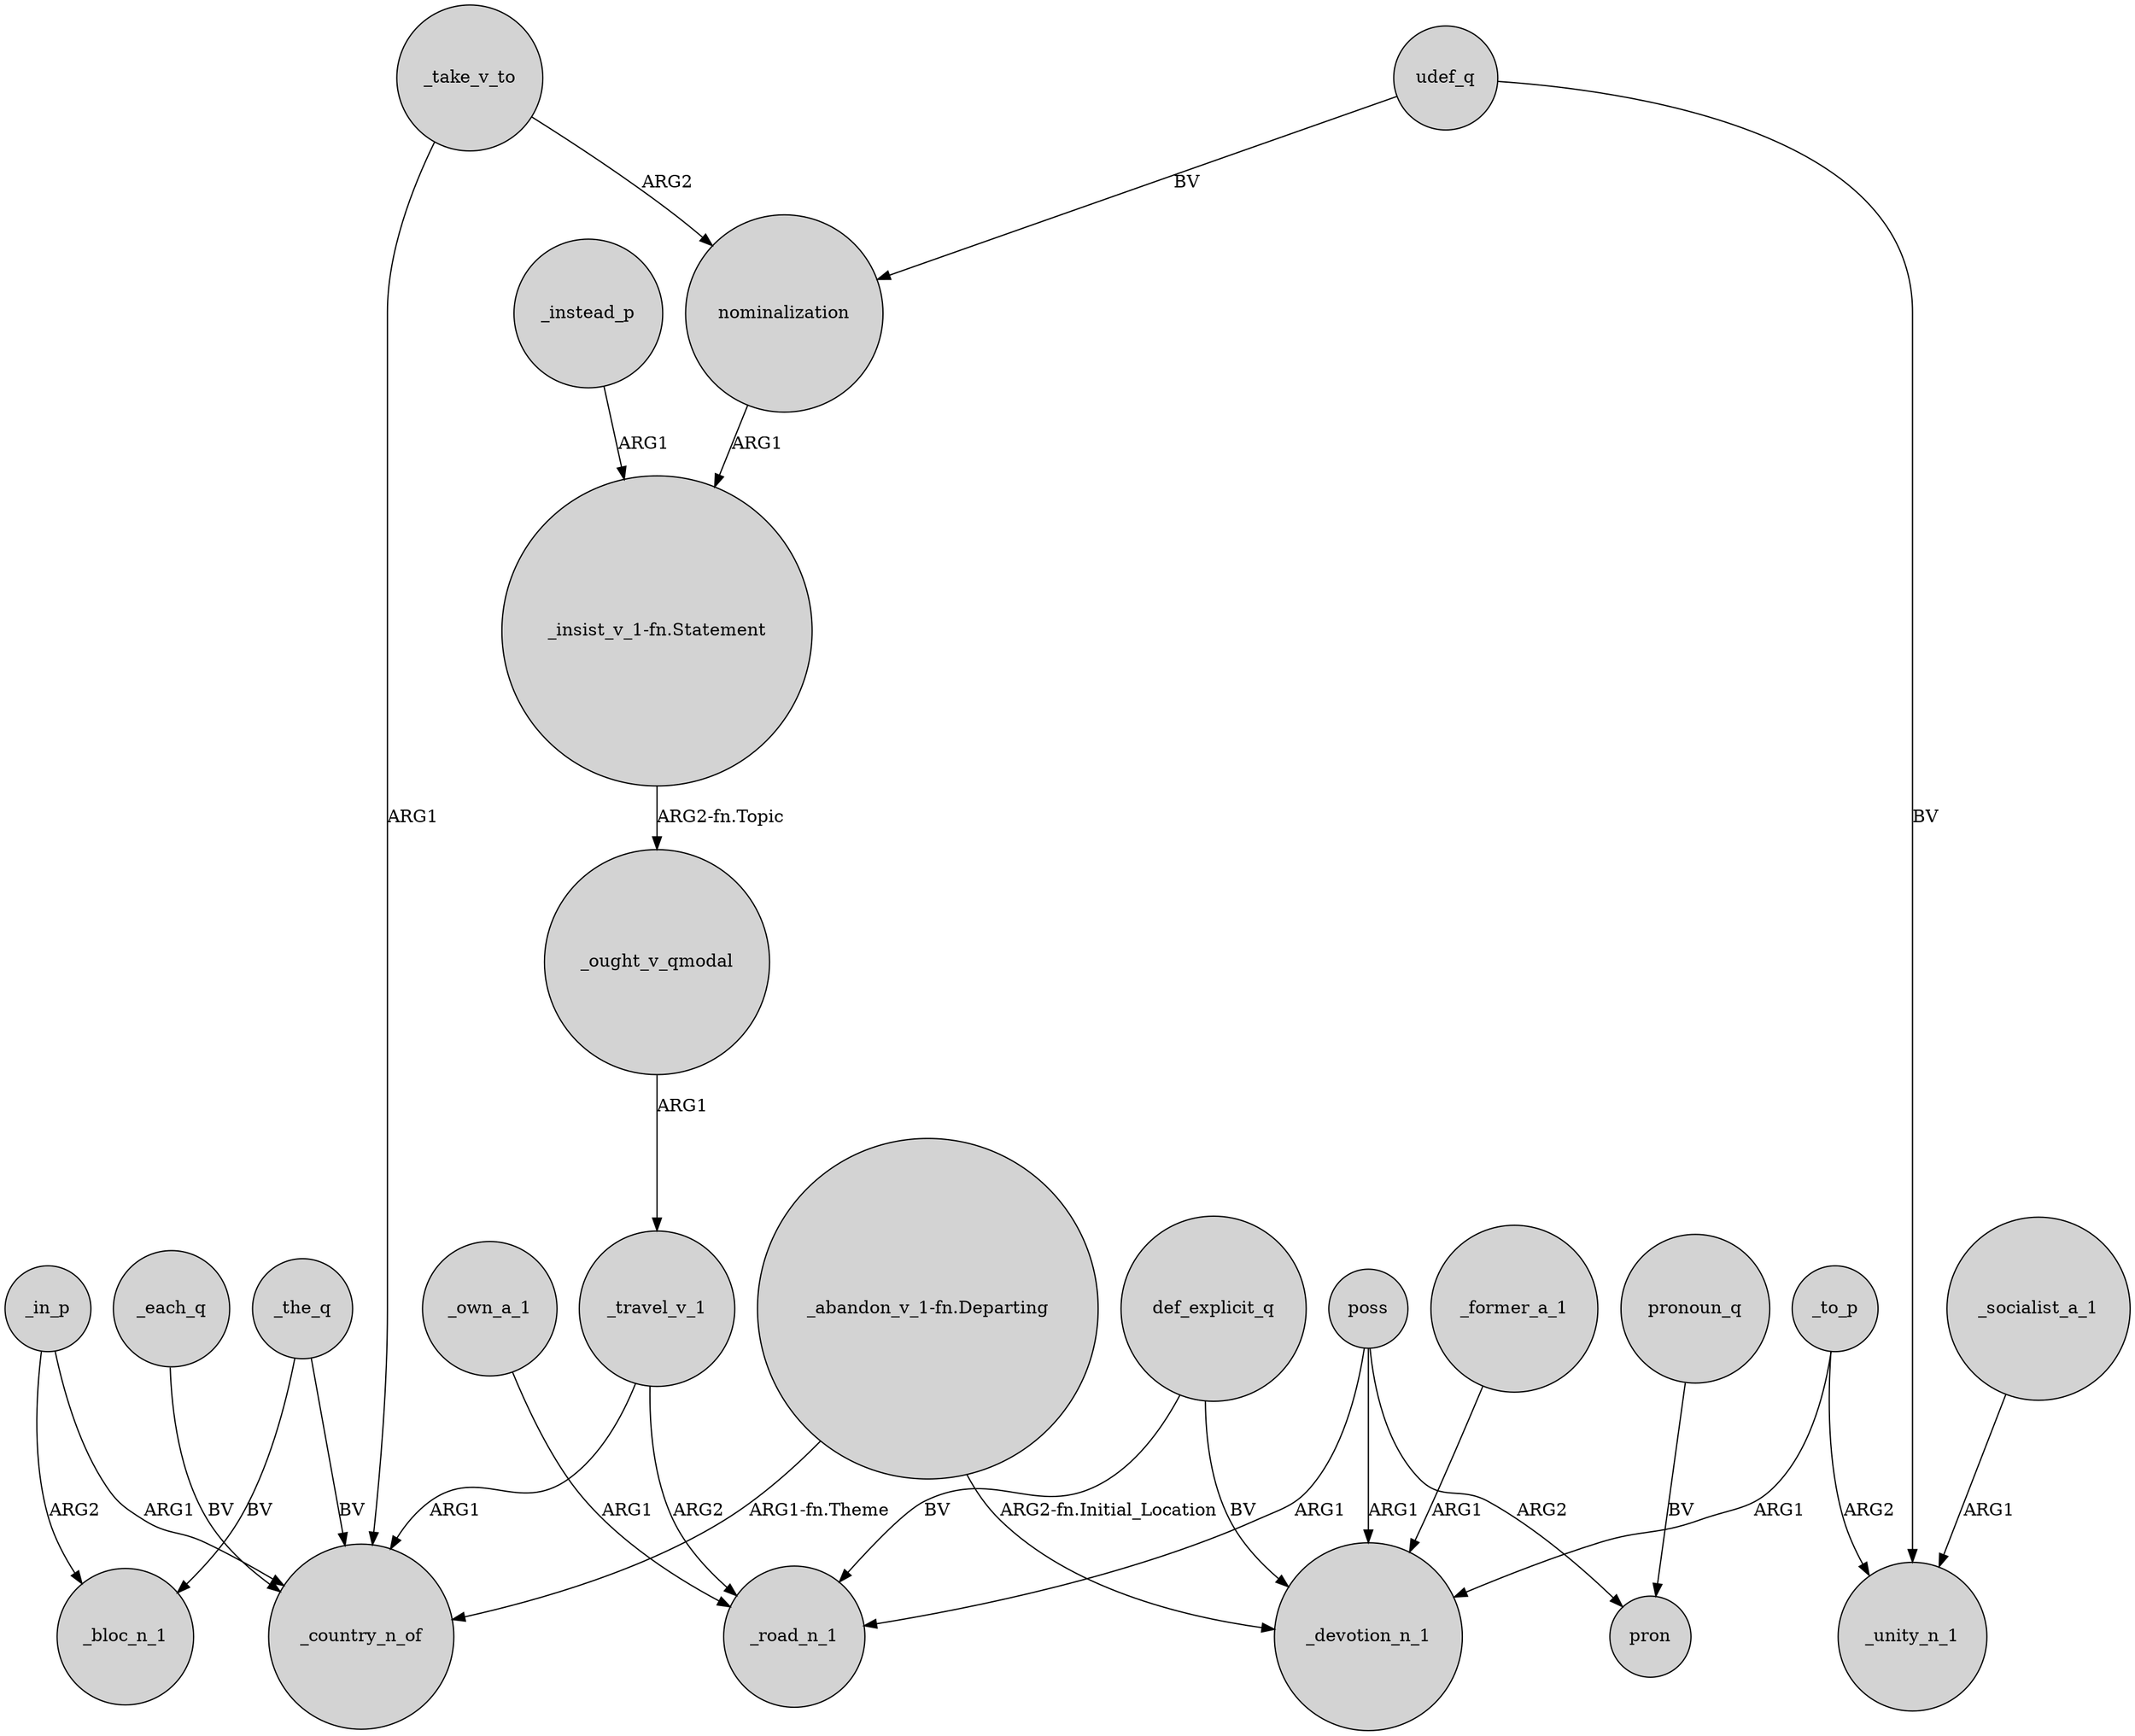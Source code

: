 digraph {
	node [shape=circle style=filled]
	_ought_v_qmodal -> _travel_v_1 [label=ARG1]
	_in_p -> _country_n_of [label=ARG1]
	"_abandon_v_1-fn.Departing" -> _devotion_n_1 [label="ARG2-fn.Initial_Location"]
	poss -> _devotion_n_1 [label=ARG1]
	poss -> pron [label=ARG2]
	_take_v_to -> nominalization [label=ARG2]
	poss -> _road_n_1 [label=ARG1]
	_the_q -> _bloc_n_1 [label=BV]
	_in_p -> _bloc_n_1 [label=ARG2]
	_take_v_to -> _country_n_of [label=ARG1]
	_travel_v_1 -> _country_n_of [label=ARG1]
	def_explicit_q -> _road_n_1 [label=BV]
	pronoun_q -> pron [label=BV]
	_the_q -> _country_n_of [label=BV]
	def_explicit_q -> _devotion_n_1 [label=BV]
	nominalization -> "_insist_v_1-fn.Statement" [label=ARG1]
	_to_p -> _unity_n_1 [label=ARG2]
	_former_a_1 -> _devotion_n_1 [label=ARG1]
	udef_q -> nominalization [label=BV]
	_to_p -> _devotion_n_1 [label=ARG1]
	"_insist_v_1-fn.Statement" -> _ought_v_qmodal [label="ARG2-fn.Topic"]
	_instead_p -> "_insist_v_1-fn.Statement" [label=ARG1]
	udef_q -> _unity_n_1 [label=BV]
	_each_q -> _country_n_of [label=BV]
	"_abandon_v_1-fn.Departing" -> _country_n_of [label="ARG1-fn.Theme"]
	_own_a_1 -> _road_n_1 [label=ARG1]
	_socialist_a_1 -> _unity_n_1 [label=ARG1]
	_travel_v_1 -> _road_n_1 [label=ARG2]
}

